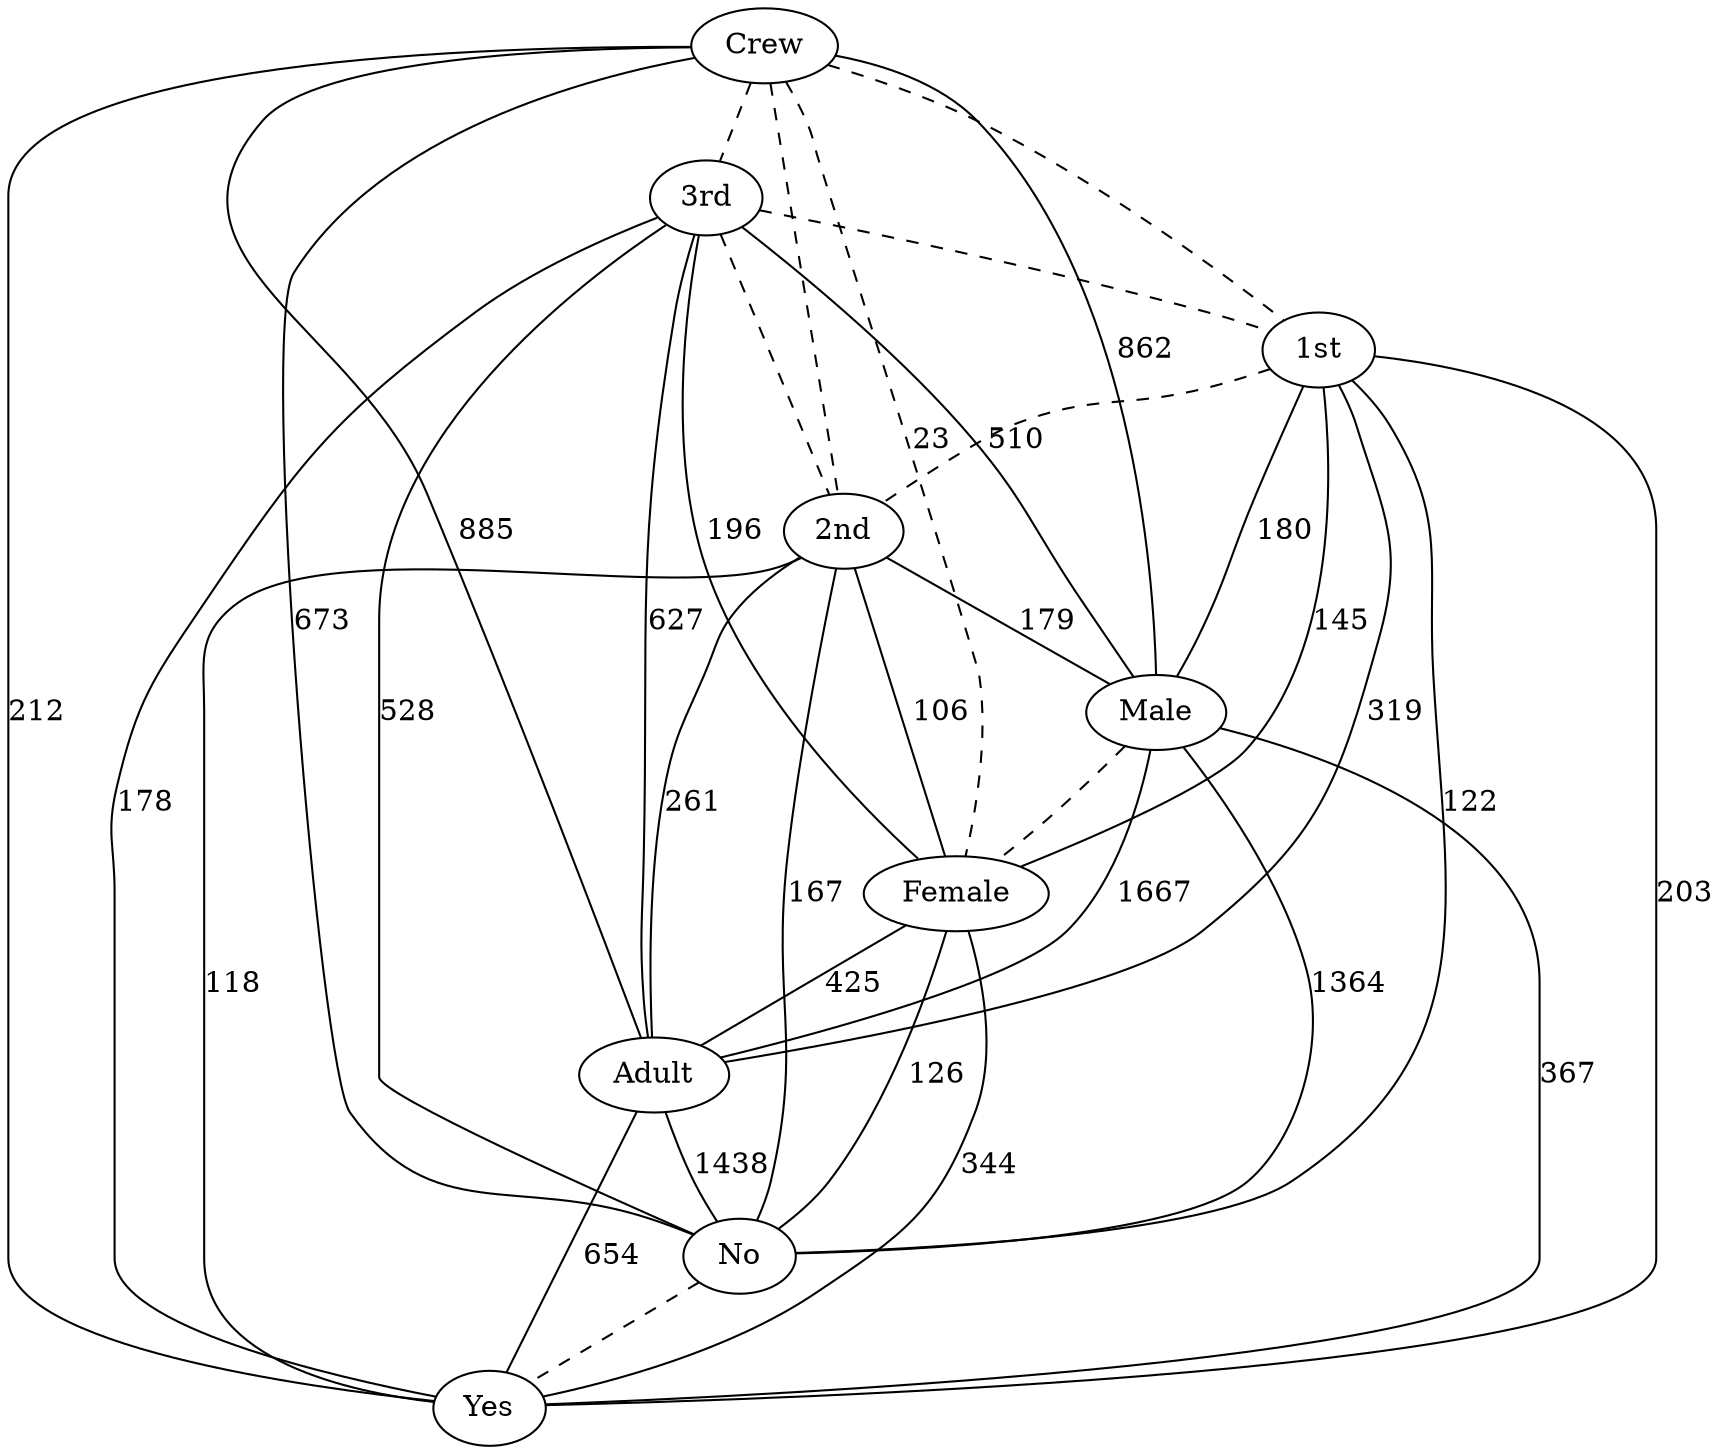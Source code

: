 strict graph "()" {
Crew;
"3rd";
"1st";
"2nd";
Male;
Female;
Adult;
No;
Yes;
Crew -- "3rd"  [color=black, style=dashed];
Crew -- "1st"  [color=black, style=dashed];
Crew -- "2nd"  [color=black, style=dashed];
Crew -- Male  [color=black, label=862, style=solid];
Crew -- Female  [color=black, label=23, style=dashed];
Crew -- Adult  [color=black, label=885, style=solid];
Crew -- No  [color=black, label=673, style=solid];
Crew -- Yes  [color=black, label=212, style=solid];
"3rd" -- "1st"  [color=black, style=dashed];
"3rd" -- "2nd"  [color=black, style=dashed];
"3rd" -- Male  [color=black, label=510, style=solid];
"3rd" -- Female  [color=black, label=196, style=solid];
"3rd" -- Adult  [color=black, label=627, style=solid];
"3rd" -- No  [color=black, label=528, style=solid];
"3rd" -- Yes  [color=black, label=178, style=solid];
"1st" -- "2nd"  [color=black, style=dashed];
"1st" -- Male  [color=black, label=180, style=solid];
"1st" -- Female  [color=black, label=145, style=solid];
"1st" -- Adult  [color=black, label=319, style=solid];
"1st" -- No  [color=black, label=122, style=solid];
"1st" -- Yes  [color=black, label=203, style=solid];
"2nd" -- Male  [color=black, label=179, style=solid];
"2nd" -- Female  [color=black, label=106, style=solid];
"2nd" -- Adult  [color=black, label=261, style=solid];
"2nd" -- No  [color=black, label=167, style=solid];
"2nd" -- Yes  [color=black, label=118, style=solid];
Male -- Female  [color=black, style=dashed];
Male -- Adult  [color=black, label=1667, style=solid];
Male -- No  [color=black, label=1364, style=solid];
Male -- Yes  [color=black, label=367, style=solid];
Female -- Adult  [color=black, label=425, style=solid];
Female -- No  [color=black, label=126, style=solid];
Female -- Yes  [color=black, label=344, style=solid];
Adult -- No  [color=black, label=1438, style=solid];
Adult -- Yes  [color=black, label=654, style=solid];
No -- Yes  [color=black, style=dashed];
}
